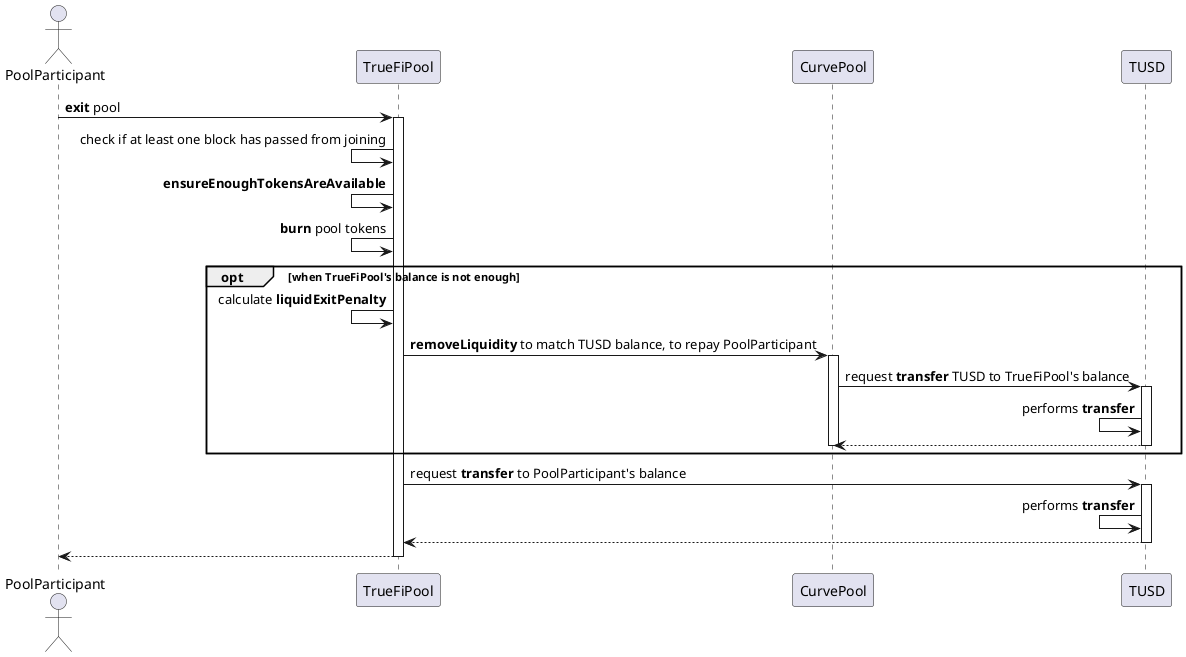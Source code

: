 @startuml liquidExitingPool
actor PoolParticipant

PoolParticipant -> TrueFiPool : **exit** pool
activate TrueFiPool

TrueFiPool <- TrueFiPool: check if at least one block has passed from joining
TrueFiPool <- TrueFiPool: **ensureEnoughTokensAreAvailable**
TrueFiPool <- TrueFiPool: **burn** pool tokens


opt when TrueFiPool's balance is not enough

    TrueFiPool <- TrueFiPool: calculate **liquidExitPenalty**
    TrueFiPool -> CurvePool: **removeLiquidity** to match TUSD balance, to repay PoolParticipant

    activate CurvePool
    CurvePool -> TUSD: request **transfer** TUSD to TrueFiPool's balance
    
    activate TUSD
    TUSD <- TUSD: performs **transfer**
    CurvePool <-- TUSD
    deactivate TUSD

    deactivate CurvePool
    end

TrueFiPool -> TUSD: request **transfer** to PoolParticipant's balance

activate TUSD
TUSD <- TUSD: performs **transfer**
TrueFiPool <-- TUSD
deactivate TUSD

PoolParticipant <-- TrueFiPool
deactivate TrueFiPool
@enduml